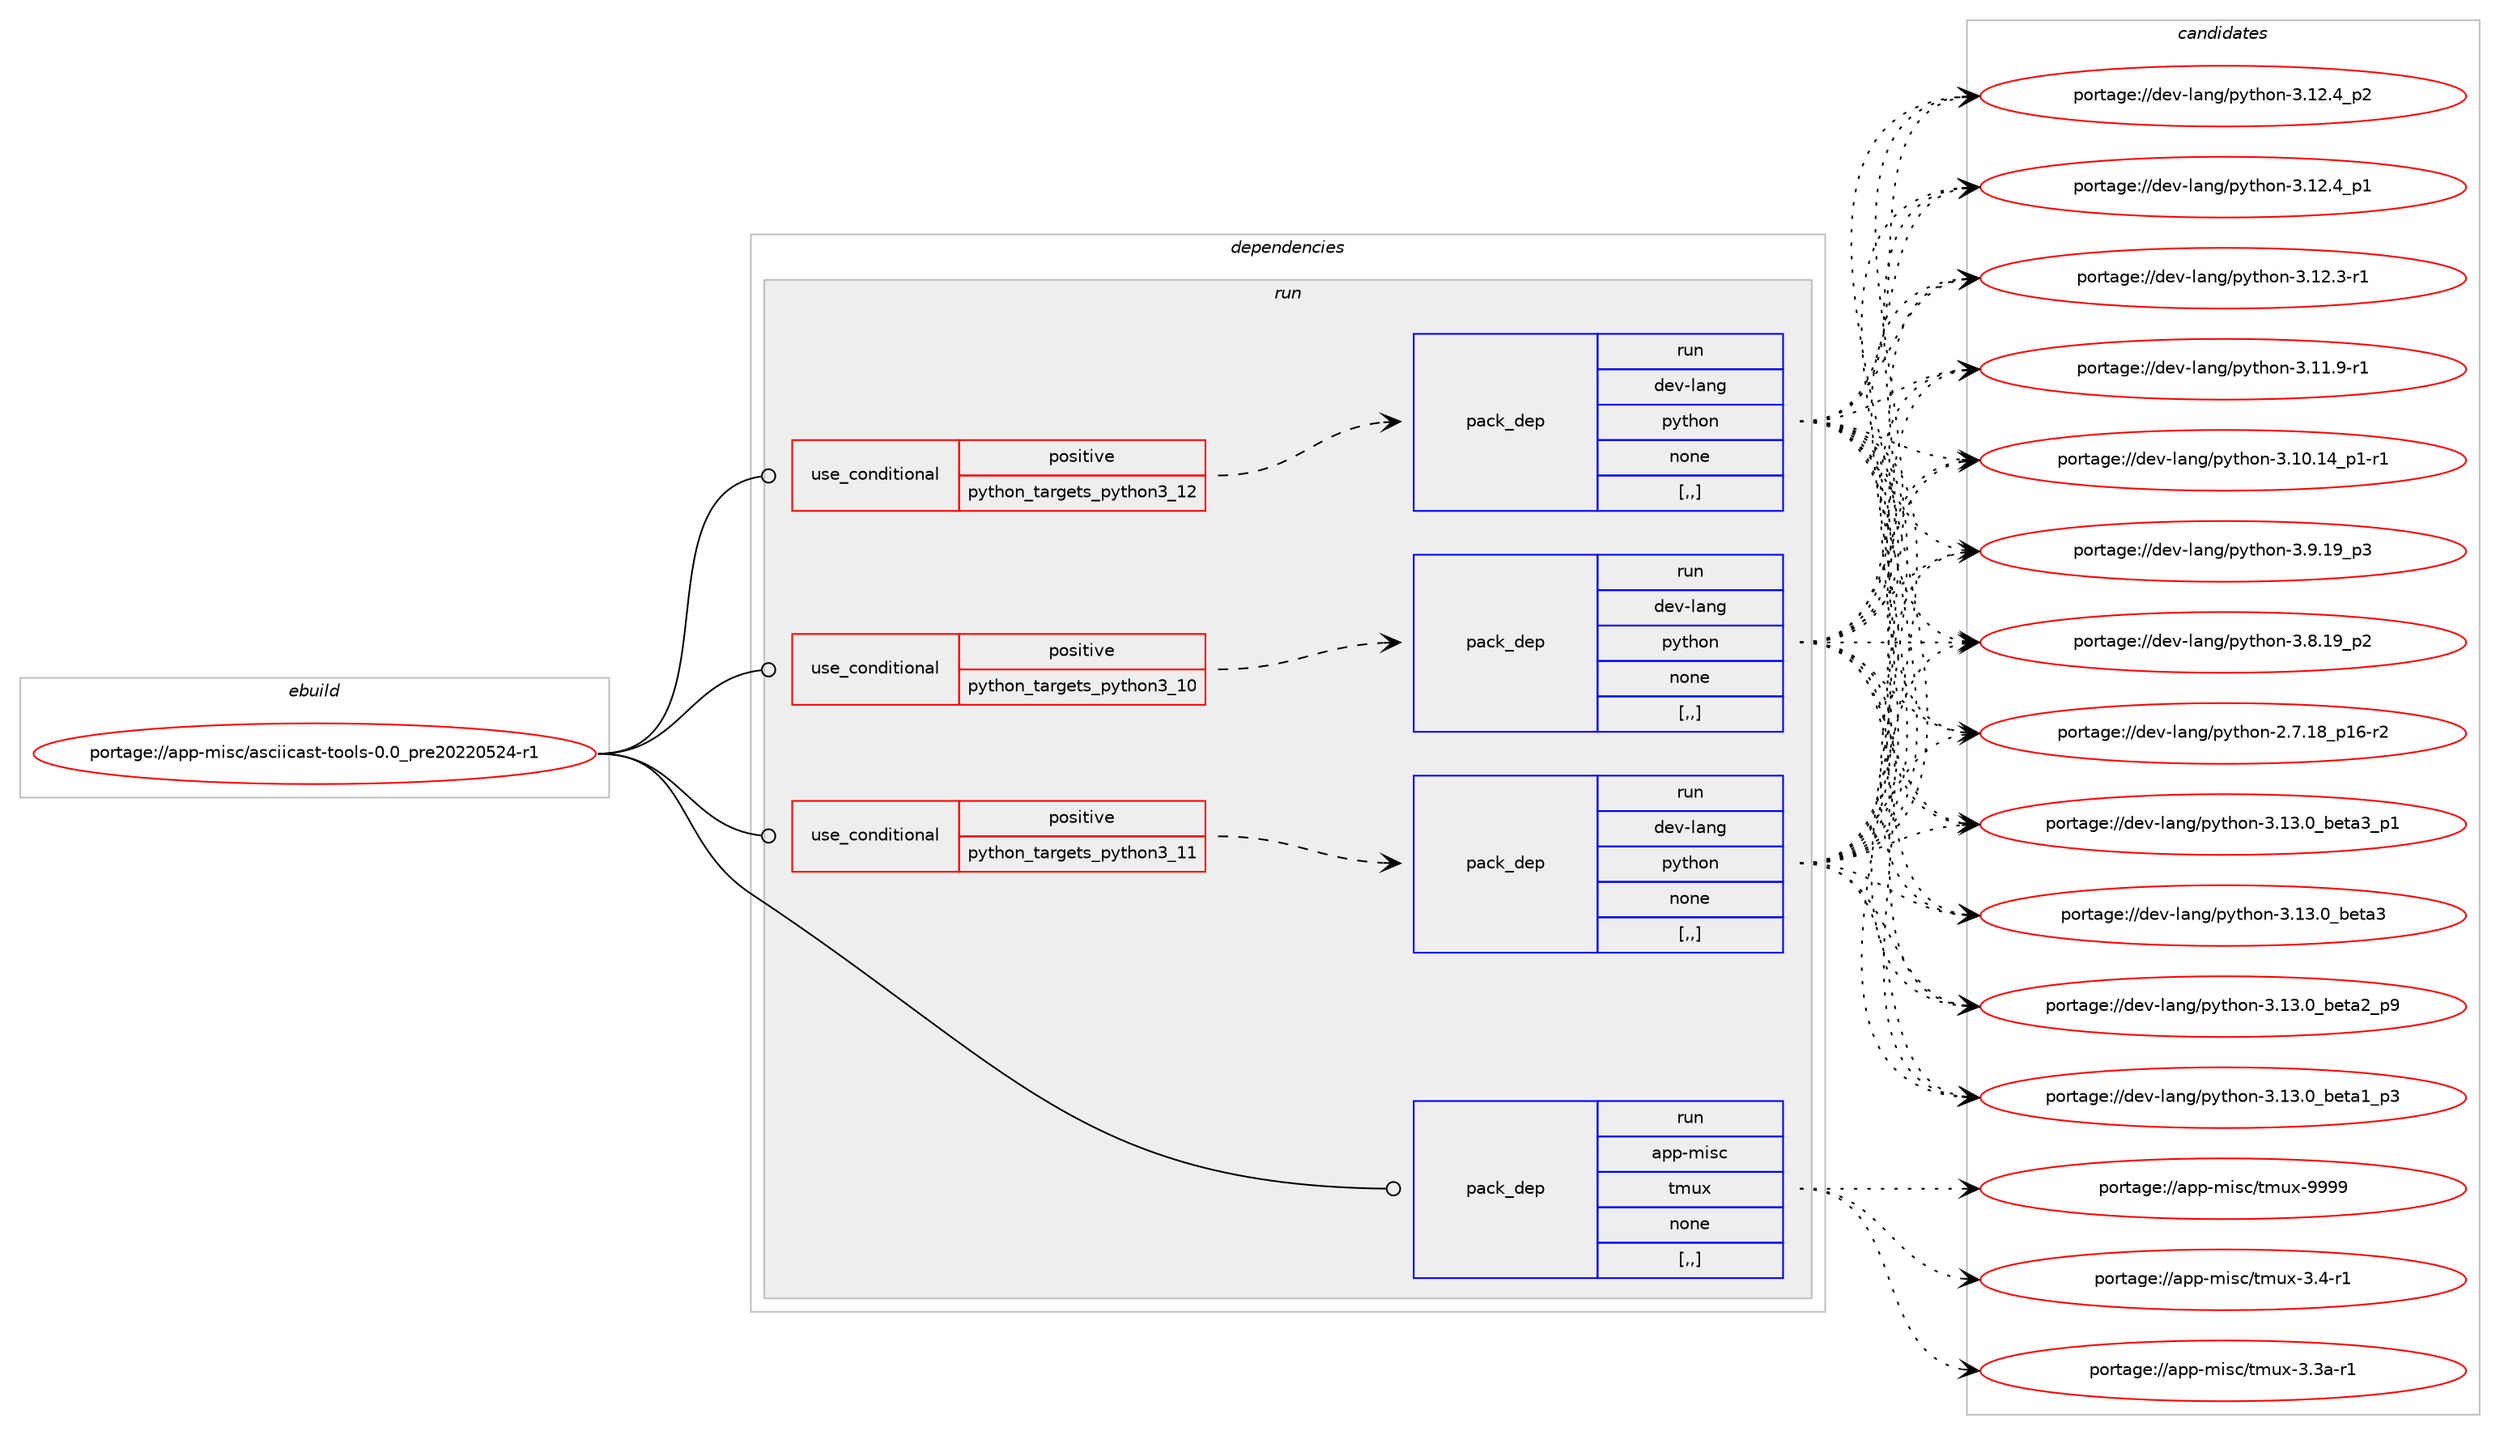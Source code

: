 digraph prolog {

# *************
# Graph options
# *************

newrank=true;
concentrate=true;
compound=true;
graph [rankdir=LR,fontname=Helvetica,fontsize=10,ranksep=1.5];#, ranksep=2.5, nodesep=0.2];
edge  [arrowhead=vee];
node  [fontname=Helvetica,fontsize=10];

# **********
# The ebuild
# **********

subgraph cluster_leftcol {
color=gray;
label=<<i>ebuild</i>>;
id [label="portage://app-misc/asciicast-tools-0.0_pre20220524-r1", color=red, width=4, href="../app-misc/asciicast-tools-0.0_pre20220524-r1.svg"];
}

# ****************
# The dependencies
# ****************

subgraph cluster_midcol {
color=gray;
label=<<i>dependencies</i>>;
subgraph cluster_compile {
fillcolor="#eeeeee";
style=filled;
label=<<i>compile</i>>;
}
subgraph cluster_compileandrun {
fillcolor="#eeeeee";
style=filled;
label=<<i>compile and run</i>>;
}
subgraph cluster_run {
fillcolor="#eeeeee";
style=filled;
label=<<i>run</i>>;
subgraph cond11614 {
dependency39986 [label=<<TABLE BORDER="0" CELLBORDER="1" CELLSPACING="0" CELLPADDING="4"><TR><TD ROWSPAN="3" CELLPADDING="10">use_conditional</TD></TR><TR><TD>positive</TD></TR><TR><TD>python_targets_python3_10</TD></TR></TABLE>>, shape=none, color=red];
subgraph pack27984 {
dependency39987 [label=<<TABLE BORDER="0" CELLBORDER="1" CELLSPACING="0" CELLPADDING="4" WIDTH="220"><TR><TD ROWSPAN="6" CELLPADDING="30">pack_dep</TD></TR><TR><TD WIDTH="110">run</TD></TR><TR><TD>dev-lang</TD></TR><TR><TD>python</TD></TR><TR><TD>none</TD></TR><TR><TD>[,,]</TD></TR></TABLE>>, shape=none, color=blue];
}
dependency39986:e -> dependency39987:w [weight=20,style="dashed",arrowhead="vee"];
}
id:e -> dependency39986:w [weight=20,style="solid",arrowhead="odot"];
subgraph cond11615 {
dependency39988 [label=<<TABLE BORDER="0" CELLBORDER="1" CELLSPACING="0" CELLPADDING="4"><TR><TD ROWSPAN="3" CELLPADDING="10">use_conditional</TD></TR><TR><TD>positive</TD></TR><TR><TD>python_targets_python3_11</TD></TR></TABLE>>, shape=none, color=red];
subgraph pack27985 {
dependency39989 [label=<<TABLE BORDER="0" CELLBORDER="1" CELLSPACING="0" CELLPADDING="4" WIDTH="220"><TR><TD ROWSPAN="6" CELLPADDING="30">pack_dep</TD></TR><TR><TD WIDTH="110">run</TD></TR><TR><TD>dev-lang</TD></TR><TR><TD>python</TD></TR><TR><TD>none</TD></TR><TR><TD>[,,]</TD></TR></TABLE>>, shape=none, color=blue];
}
dependency39988:e -> dependency39989:w [weight=20,style="dashed",arrowhead="vee"];
}
id:e -> dependency39988:w [weight=20,style="solid",arrowhead="odot"];
subgraph cond11616 {
dependency39990 [label=<<TABLE BORDER="0" CELLBORDER="1" CELLSPACING="0" CELLPADDING="4"><TR><TD ROWSPAN="3" CELLPADDING="10">use_conditional</TD></TR><TR><TD>positive</TD></TR><TR><TD>python_targets_python3_12</TD></TR></TABLE>>, shape=none, color=red];
subgraph pack27986 {
dependency39991 [label=<<TABLE BORDER="0" CELLBORDER="1" CELLSPACING="0" CELLPADDING="4" WIDTH="220"><TR><TD ROWSPAN="6" CELLPADDING="30">pack_dep</TD></TR><TR><TD WIDTH="110">run</TD></TR><TR><TD>dev-lang</TD></TR><TR><TD>python</TD></TR><TR><TD>none</TD></TR><TR><TD>[,,]</TD></TR></TABLE>>, shape=none, color=blue];
}
dependency39990:e -> dependency39991:w [weight=20,style="dashed",arrowhead="vee"];
}
id:e -> dependency39990:w [weight=20,style="solid",arrowhead="odot"];
subgraph pack27987 {
dependency39992 [label=<<TABLE BORDER="0" CELLBORDER="1" CELLSPACING="0" CELLPADDING="4" WIDTH="220"><TR><TD ROWSPAN="6" CELLPADDING="30">pack_dep</TD></TR><TR><TD WIDTH="110">run</TD></TR><TR><TD>app-misc</TD></TR><TR><TD>tmux</TD></TR><TR><TD>none</TD></TR><TR><TD>[,,]</TD></TR></TABLE>>, shape=none, color=blue];
}
id:e -> dependency39992:w [weight=20,style="solid",arrowhead="odot"];
}
}

# **************
# The candidates
# **************

subgraph cluster_choices {
rank=same;
color=gray;
label=<<i>candidates</i>>;

subgraph choice27984 {
color=black;
nodesep=1;
choice10010111845108971101034711212111610411111045514649514648959810111697519511249 [label="portage://dev-lang/python-3.13.0_beta3_p1", color=red, width=4,href="../dev-lang/python-3.13.0_beta3_p1.svg"];
choice1001011184510897110103471121211161041111104551464951464895981011169751 [label="portage://dev-lang/python-3.13.0_beta3", color=red, width=4,href="../dev-lang/python-3.13.0_beta3.svg"];
choice10010111845108971101034711212111610411111045514649514648959810111697509511257 [label="portage://dev-lang/python-3.13.0_beta2_p9", color=red, width=4,href="../dev-lang/python-3.13.0_beta2_p9.svg"];
choice10010111845108971101034711212111610411111045514649514648959810111697499511251 [label="portage://dev-lang/python-3.13.0_beta1_p3", color=red, width=4,href="../dev-lang/python-3.13.0_beta1_p3.svg"];
choice100101118451089711010347112121116104111110455146495046529511250 [label="portage://dev-lang/python-3.12.4_p2", color=red, width=4,href="../dev-lang/python-3.12.4_p2.svg"];
choice100101118451089711010347112121116104111110455146495046529511249 [label="portage://dev-lang/python-3.12.4_p1", color=red, width=4,href="../dev-lang/python-3.12.4_p1.svg"];
choice100101118451089711010347112121116104111110455146495046514511449 [label="portage://dev-lang/python-3.12.3-r1", color=red, width=4,href="../dev-lang/python-3.12.3-r1.svg"];
choice100101118451089711010347112121116104111110455146494946574511449 [label="portage://dev-lang/python-3.11.9-r1", color=red, width=4,href="../dev-lang/python-3.11.9-r1.svg"];
choice100101118451089711010347112121116104111110455146494846495295112494511449 [label="portage://dev-lang/python-3.10.14_p1-r1", color=red, width=4,href="../dev-lang/python-3.10.14_p1-r1.svg"];
choice100101118451089711010347112121116104111110455146574649579511251 [label="portage://dev-lang/python-3.9.19_p3", color=red, width=4,href="../dev-lang/python-3.9.19_p3.svg"];
choice100101118451089711010347112121116104111110455146564649579511250 [label="portage://dev-lang/python-3.8.19_p2", color=red, width=4,href="../dev-lang/python-3.8.19_p2.svg"];
choice100101118451089711010347112121116104111110455046554649569511249544511450 [label="portage://dev-lang/python-2.7.18_p16-r2", color=red, width=4,href="../dev-lang/python-2.7.18_p16-r2.svg"];
dependency39987:e -> choice10010111845108971101034711212111610411111045514649514648959810111697519511249:w [style=dotted,weight="100"];
dependency39987:e -> choice1001011184510897110103471121211161041111104551464951464895981011169751:w [style=dotted,weight="100"];
dependency39987:e -> choice10010111845108971101034711212111610411111045514649514648959810111697509511257:w [style=dotted,weight="100"];
dependency39987:e -> choice10010111845108971101034711212111610411111045514649514648959810111697499511251:w [style=dotted,weight="100"];
dependency39987:e -> choice100101118451089711010347112121116104111110455146495046529511250:w [style=dotted,weight="100"];
dependency39987:e -> choice100101118451089711010347112121116104111110455146495046529511249:w [style=dotted,weight="100"];
dependency39987:e -> choice100101118451089711010347112121116104111110455146495046514511449:w [style=dotted,weight="100"];
dependency39987:e -> choice100101118451089711010347112121116104111110455146494946574511449:w [style=dotted,weight="100"];
dependency39987:e -> choice100101118451089711010347112121116104111110455146494846495295112494511449:w [style=dotted,weight="100"];
dependency39987:e -> choice100101118451089711010347112121116104111110455146574649579511251:w [style=dotted,weight="100"];
dependency39987:e -> choice100101118451089711010347112121116104111110455146564649579511250:w [style=dotted,weight="100"];
dependency39987:e -> choice100101118451089711010347112121116104111110455046554649569511249544511450:w [style=dotted,weight="100"];
}
subgraph choice27985 {
color=black;
nodesep=1;
choice10010111845108971101034711212111610411111045514649514648959810111697519511249 [label="portage://dev-lang/python-3.13.0_beta3_p1", color=red, width=4,href="../dev-lang/python-3.13.0_beta3_p1.svg"];
choice1001011184510897110103471121211161041111104551464951464895981011169751 [label="portage://dev-lang/python-3.13.0_beta3", color=red, width=4,href="../dev-lang/python-3.13.0_beta3.svg"];
choice10010111845108971101034711212111610411111045514649514648959810111697509511257 [label="portage://dev-lang/python-3.13.0_beta2_p9", color=red, width=4,href="../dev-lang/python-3.13.0_beta2_p9.svg"];
choice10010111845108971101034711212111610411111045514649514648959810111697499511251 [label="portage://dev-lang/python-3.13.0_beta1_p3", color=red, width=4,href="../dev-lang/python-3.13.0_beta1_p3.svg"];
choice100101118451089711010347112121116104111110455146495046529511250 [label="portage://dev-lang/python-3.12.4_p2", color=red, width=4,href="../dev-lang/python-3.12.4_p2.svg"];
choice100101118451089711010347112121116104111110455146495046529511249 [label="portage://dev-lang/python-3.12.4_p1", color=red, width=4,href="../dev-lang/python-3.12.4_p1.svg"];
choice100101118451089711010347112121116104111110455146495046514511449 [label="portage://dev-lang/python-3.12.3-r1", color=red, width=4,href="../dev-lang/python-3.12.3-r1.svg"];
choice100101118451089711010347112121116104111110455146494946574511449 [label="portage://dev-lang/python-3.11.9-r1", color=red, width=4,href="../dev-lang/python-3.11.9-r1.svg"];
choice100101118451089711010347112121116104111110455146494846495295112494511449 [label="portage://dev-lang/python-3.10.14_p1-r1", color=red, width=4,href="../dev-lang/python-3.10.14_p1-r1.svg"];
choice100101118451089711010347112121116104111110455146574649579511251 [label="portage://dev-lang/python-3.9.19_p3", color=red, width=4,href="../dev-lang/python-3.9.19_p3.svg"];
choice100101118451089711010347112121116104111110455146564649579511250 [label="portage://dev-lang/python-3.8.19_p2", color=red, width=4,href="../dev-lang/python-3.8.19_p2.svg"];
choice100101118451089711010347112121116104111110455046554649569511249544511450 [label="portage://dev-lang/python-2.7.18_p16-r2", color=red, width=4,href="../dev-lang/python-2.7.18_p16-r2.svg"];
dependency39989:e -> choice10010111845108971101034711212111610411111045514649514648959810111697519511249:w [style=dotted,weight="100"];
dependency39989:e -> choice1001011184510897110103471121211161041111104551464951464895981011169751:w [style=dotted,weight="100"];
dependency39989:e -> choice10010111845108971101034711212111610411111045514649514648959810111697509511257:w [style=dotted,weight="100"];
dependency39989:e -> choice10010111845108971101034711212111610411111045514649514648959810111697499511251:w [style=dotted,weight="100"];
dependency39989:e -> choice100101118451089711010347112121116104111110455146495046529511250:w [style=dotted,weight="100"];
dependency39989:e -> choice100101118451089711010347112121116104111110455146495046529511249:w [style=dotted,weight="100"];
dependency39989:e -> choice100101118451089711010347112121116104111110455146495046514511449:w [style=dotted,weight="100"];
dependency39989:e -> choice100101118451089711010347112121116104111110455146494946574511449:w [style=dotted,weight="100"];
dependency39989:e -> choice100101118451089711010347112121116104111110455146494846495295112494511449:w [style=dotted,weight="100"];
dependency39989:e -> choice100101118451089711010347112121116104111110455146574649579511251:w [style=dotted,weight="100"];
dependency39989:e -> choice100101118451089711010347112121116104111110455146564649579511250:w [style=dotted,weight="100"];
dependency39989:e -> choice100101118451089711010347112121116104111110455046554649569511249544511450:w [style=dotted,weight="100"];
}
subgraph choice27986 {
color=black;
nodesep=1;
choice10010111845108971101034711212111610411111045514649514648959810111697519511249 [label="portage://dev-lang/python-3.13.0_beta3_p1", color=red, width=4,href="../dev-lang/python-3.13.0_beta3_p1.svg"];
choice1001011184510897110103471121211161041111104551464951464895981011169751 [label="portage://dev-lang/python-3.13.0_beta3", color=red, width=4,href="../dev-lang/python-3.13.0_beta3.svg"];
choice10010111845108971101034711212111610411111045514649514648959810111697509511257 [label="portage://dev-lang/python-3.13.0_beta2_p9", color=red, width=4,href="../dev-lang/python-3.13.0_beta2_p9.svg"];
choice10010111845108971101034711212111610411111045514649514648959810111697499511251 [label="portage://dev-lang/python-3.13.0_beta1_p3", color=red, width=4,href="../dev-lang/python-3.13.0_beta1_p3.svg"];
choice100101118451089711010347112121116104111110455146495046529511250 [label="portage://dev-lang/python-3.12.4_p2", color=red, width=4,href="../dev-lang/python-3.12.4_p2.svg"];
choice100101118451089711010347112121116104111110455146495046529511249 [label="portage://dev-lang/python-3.12.4_p1", color=red, width=4,href="../dev-lang/python-3.12.4_p1.svg"];
choice100101118451089711010347112121116104111110455146495046514511449 [label="portage://dev-lang/python-3.12.3-r1", color=red, width=4,href="../dev-lang/python-3.12.3-r1.svg"];
choice100101118451089711010347112121116104111110455146494946574511449 [label="portage://dev-lang/python-3.11.9-r1", color=red, width=4,href="../dev-lang/python-3.11.9-r1.svg"];
choice100101118451089711010347112121116104111110455146494846495295112494511449 [label="portage://dev-lang/python-3.10.14_p1-r1", color=red, width=4,href="../dev-lang/python-3.10.14_p1-r1.svg"];
choice100101118451089711010347112121116104111110455146574649579511251 [label="portage://dev-lang/python-3.9.19_p3", color=red, width=4,href="../dev-lang/python-3.9.19_p3.svg"];
choice100101118451089711010347112121116104111110455146564649579511250 [label="portage://dev-lang/python-3.8.19_p2", color=red, width=4,href="../dev-lang/python-3.8.19_p2.svg"];
choice100101118451089711010347112121116104111110455046554649569511249544511450 [label="portage://dev-lang/python-2.7.18_p16-r2", color=red, width=4,href="../dev-lang/python-2.7.18_p16-r2.svg"];
dependency39991:e -> choice10010111845108971101034711212111610411111045514649514648959810111697519511249:w [style=dotted,weight="100"];
dependency39991:e -> choice1001011184510897110103471121211161041111104551464951464895981011169751:w [style=dotted,weight="100"];
dependency39991:e -> choice10010111845108971101034711212111610411111045514649514648959810111697509511257:w [style=dotted,weight="100"];
dependency39991:e -> choice10010111845108971101034711212111610411111045514649514648959810111697499511251:w [style=dotted,weight="100"];
dependency39991:e -> choice100101118451089711010347112121116104111110455146495046529511250:w [style=dotted,weight="100"];
dependency39991:e -> choice100101118451089711010347112121116104111110455146495046529511249:w [style=dotted,weight="100"];
dependency39991:e -> choice100101118451089711010347112121116104111110455146495046514511449:w [style=dotted,weight="100"];
dependency39991:e -> choice100101118451089711010347112121116104111110455146494946574511449:w [style=dotted,weight="100"];
dependency39991:e -> choice100101118451089711010347112121116104111110455146494846495295112494511449:w [style=dotted,weight="100"];
dependency39991:e -> choice100101118451089711010347112121116104111110455146574649579511251:w [style=dotted,weight="100"];
dependency39991:e -> choice100101118451089711010347112121116104111110455146564649579511250:w [style=dotted,weight="100"];
dependency39991:e -> choice100101118451089711010347112121116104111110455046554649569511249544511450:w [style=dotted,weight="100"];
}
subgraph choice27987 {
color=black;
nodesep=1;
choice971121124510910511599471161091171204557575757 [label="portage://app-misc/tmux-9999", color=red, width=4,href="../app-misc/tmux-9999.svg"];
choice97112112451091051159947116109117120455146524511449 [label="portage://app-misc/tmux-3.4-r1", color=red, width=4,href="../app-misc/tmux-3.4-r1.svg"];
choice9711211245109105115994711610911712045514651974511449 [label="portage://app-misc/tmux-3.3a-r1", color=red, width=4,href="../app-misc/tmux-3.3a-r1.svg"];
dependency39992:e -> choice971121124510910511599471161091171204557575757:w [style=dotted,weight="100"];
dependency39992:e -> choice97112112451091051159947116109117120455146524511449:w [style=dotted,weight="100"];
dependency39992:e -> choice9711211245109105115994711610911712045514651974511449:w [style=dotted,weight="100"];
}
}

}
